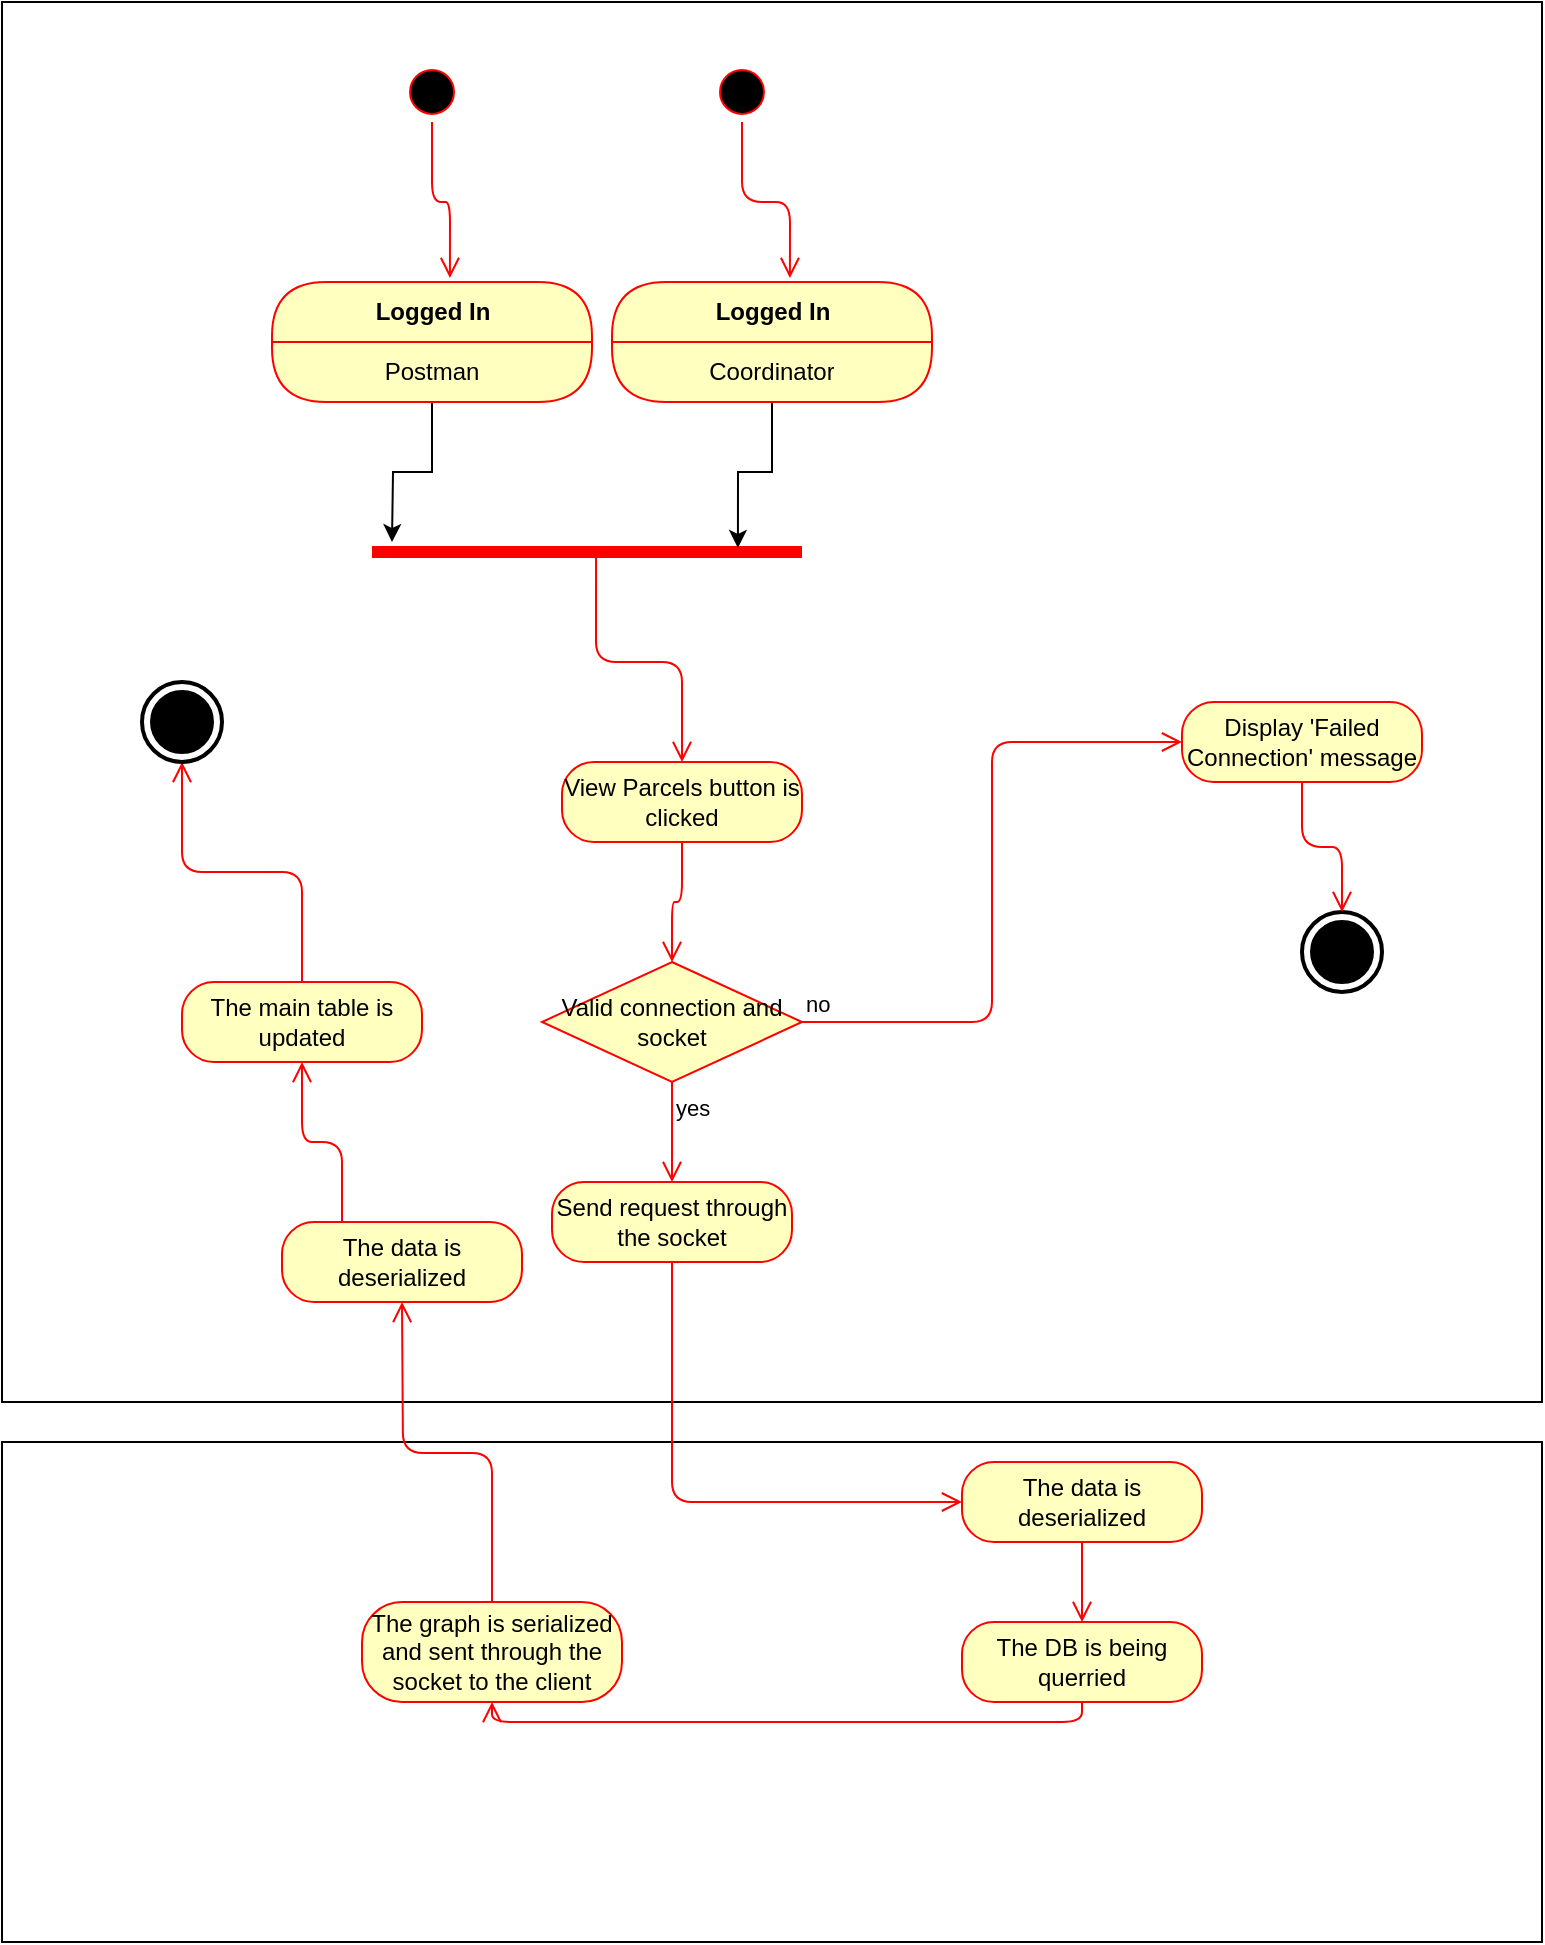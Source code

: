 <mxfile version="13.0.3" type="device"><diagram id="oaSLl4ahKk4NMMbvHI8N" name="Page-1"><mxGraphModel dx="700" dy="1913" grid="1" gridSize="10" guides="1" tooltips="1" connect="1" arrows="1" fold="1" page="1" pageScale="1" pageWidth="850" pageHeight="1100" math="0" shadow="0"><root><mxCell id="0"/><mxCell id="1" parent="0"/><mxCell id="UTqsEo7rtCPMswwXmf42-1" value="" style="html=1;dashed=0;whitespace=wrap;" vertex="1" parent="1"><mxGeometry x="90" y="-90" width="770" height="700" as="geometry"/></mxCell><mxCell id="UTqsEo7rtCPMswwXmf42-2" value="" style="ellipse;html=1;shape=startState;fillColor=#000000;strokeColor=#ff0000;" vertex="1" parent="1"><mxGeometry x="290" y="-60" width="30" height="30" as="geometry"/></mxCell><mxCell id="UTqsEo7rtCPMswwXmf42-3" value="" style="edgeStyle=orthogonalEdgeStyle;html=1;verticalAlign=bottom;endArrow=open;endSize=8;strokeColor=#ff0000;entryX=0.556;entryY=-0.033;entryDx=0;entryDy=0;entryPerimeter=0;" edge="1" parent="1" source="UTqsEo7rtCPMswwXmf42-2" target="UTqsEo7rtCPMswwXmf42-22"><mxGeometry relative="1" as="geometry"><mxPoint x="125" y="80" as="targetPoint"/></mxGeometry></mxCell><mxCell id="UTqsEo7rtCPMswwXmf42-4" value="View Parcels button is clicked" style="rounded=1;whiteSpace=wrap;html=1;arcSize=40;fontColor=#000000;fillColor=#ffffc0;strokeColor=#ff0000;" vertex="1" parent="1"><mxGeometry x="370" y="290" width="120" height="40" as="geometry"/></mxCell><mxCell id="UTqsEo7rtCPMswwXmf42-5" value="" style="edgeStyle=orthogonalEdgeStyle;html=1;verticalAlign=bottom;endArrow=open;endSize=8;strokeColor=#ff0000;" edge="1" parent="1" source="UTqsEo7rtCPMswwXmf42-4" target="UTqsEo7rtCPMswwXmf42-20"><mxGeometry relative="1" as="geometry"><mxPoint x="425" y="310" as="targetPoint"/></mxGeometry></mxCell><mxCell id="UTqsEo7rtCPMswwXmf42-6" value="" style="shape=line;html=1;strokeWidth=6;strokeColor=#ff0000;" vertex="1" parent="1"><mxGeometry x="275" y="180" width="215" height="10" as="geometry"/></mxCell><mxCell id="UTqsEo7rtCPMswwXmf42-7" style="edgeStyle=orthogonalEdgeStyle;rounded=0;orthogonalLoop=1;jettySize=auto;html=1;" edge="1" parent="1" source="UTqsEo7rtCPMswwXmf42-22"><mxGeometry relative="1" as="geometry"><mxPoint x="285" y="180" as="targetPoint"/></mxGeometry></mxCell><mxCell id="UTqsEo7rtCPMswwXmf42-8" value="" style="ellipse;html=1;shape=startState;fillColor=#000000;strokeColor=#ff0000;" vertex="1" parent="1"><mxGeometry x="445" y="-60" width="30" height="30" as="geometry"/></mxCell><mxCell id="UTqsEo7rtCPMswwXmf42-9" value="" style="edgeStyle=orthogonalEdgeStyle;html=1;verticalAlign=bottom;endArrow=open;endSize=8;strokeColor=#ff0000;entryX=0.556;entryY=-0.033;entryDx=0;entryDy=0;entryPerimeter=0;" edge="1" parent="1" source="UTqsEo7rtCPMswwXmf42-8" target="UTqsEo7rtCPMswwXmf42-24"><mxGeometry relative="1" as="geometry"><mxPoint x="135" y="90" as="targetPoint"/></mxGeometry></mxCell><mxCell id="UTqsEo7rtCPMswwXmf42-10" style="edgeStyle=orthogonalEdgeStyle;rounded=0;orthogonalLoop=1;jettySize=auto;html=1;entryX=0.851;entryY=0.3;entryDx=0;entryDy=0;entryPerimeter=0;" edge="1" parent="1" source="UTqsEo7rtCPMswwXmf42-24" target="UTqsEo7rtCPMswwXmf42-6"><mxGeometry relative="1" as="geometry"/></mxCell><mxCell id="UTqsEo7rtCPMswwXmf42-11" value="" style="html=1;dashed=0;whitespace=wrap;" vertex="1" parent="1"><mxGeometry x="90" y="630" width="770" height="250" as="geometry"/></mxCell><mxCell id="UTqsEo7rtCPMswwXmf42-12" value="The data is deserialized" style="rounded=1;whiteSpace=wrap;html=1;arcSize=40;fontColor=#000000;fillColor=#ffffc0;strokeColor=#ff0000;" vertex="1" parent="1"><mxGeometry x="570" y="640" width="120" height="40" as="geometry"/></mxCell><mxCell id="UTqsEo7rtCPMswwXmf42-13" value="The DB is being querried" style="rounded=1;whiteSpace=wrap;html=1;arcSize=40;fontColor=#000000;fillColor=#ffffc0;strokeColor=#ff0000;" vertex="1" parent="1"><mxGeometry x="570" y="720" width="120" height="40" as="geometry"/></mxCell><mxCell id="UTqsEo7rtCPMswwXmf42-14" value="The graph is serialized and sent through the socket to the client" style="rounded=1;whiteSpace=wrap;html=1;arcSize=40;fontColor=#000000;fillColor=#ffffc0;strokeColor=#ff0000;" vertex="1" parent="1"><mxGeometry x="270" y="710" width="130" height="50" as="geometry"/></mxCell><mxCell id="UTqsEo7rtCPMswwXmf42-15" value="" style="edgeStyle=orthogonalEdgeStyle;html=1;verticalAlign=bottom;endArrow=open;endSize=8;strokeColor=#ff0000;exitX=0.5;exitY=1;exitDx=0;exitDy=0;entryX=0.5;entryY=0;entryDx=0;entryDy=0;" edge="1" parent="1" source="UTqsEo7rtCPMswwXmf42-12" target="UTqsEo7rtCPMswwXmf42-13"><mxGeometry relative="1" as="geometry"><mxPoint x="540" y="730" as="targetPoint"/><mxPoint x="480" y="610" as="sourcePoint"/></mxGeometry></mxCell><mxCell id="UTqsEo7rtCPMswwXmf42-16" value="" style="edgeStyle=orthogonalEdgeStyle;html=1;verticalAlign=bottom;endArrow=open;endSize=8;strokeColor=#ff0000;exitX=0.5;exitY=0;exitDx=0;exitDy=0;" edge="1" parent="1" source="UTqsEo7rtCPMswwXmf42-14"><mxGeometry relative="1" as="geometry"><mxPoint x="290" y="560" as="targetPoint"/><mxPoint x="480" y="850" as="sourcePoint"/></mxGeometry></mxCell><mxCell id="UTqsEo7rtCPMswwXmf42-17" value="The data is deserialized" style="rounded=1;whiteSpace=wrap;html=1;arcSize=40;fontColor=#000000;fillColor=#ffffc0;strokeColor=#ff0000;" vertex="1" parent="1"><mxGeometry x="230" y="520" width="120" height="40" as="geometry"/></mxCell><mxCell id="UTqsEo7rtCPMswwXmf42-18" value="The main table is updated" style="rounded=1;whiteSpace=wrap;html=1;arcSize=40;fontColor=#000000;fillColor=#ffffc0;strokeColor=#ff0000;" vertex="1" parent="1"><mxGeometry x="180" y="400" width="120" height="40" as="geometry"/></mxCell><mxCell id="UTqsEo7rtCPMswwXmf42-19" value="" style="edgeStyle=orthogonalEdgeStyle;html=1;verticalAlign=bottom;endArrow=open;endSize=8;strokeColor=#ff0000;exitX=0.25;exitY=0;exitDx=0;exitDy=0;entryX=0.5;entryY=1;entryDx=0;entryDy=0;" edge="1" parent="1" source="UTqsEo7rtCPMswwXmf42-17" target="UTqsEo7rtCPMswwXmf42-18"><mxGeometry relative="1" as="geometry"><mxPoint x="300" y="570" as="targetPoint"/><mxPoint x="345" y="720" as="sourcePoint"/></mxGeometry></mxCell><mxCell id="UTqsEo7rtCPMswwXmf42-20" value="Valid connection and socket" style="rhombus;whiteSpace=wrap;html=1;fillColor=#ffffc0;strokeColor=#ff0000;" vertex="1" parent="1"><mxGeometry x="360" y="390" width="130" height="60" as="geometry"/></mxCell><mxCell id="UTqsEo7rtCPMswwXmf42-21" value="no" style="edgeStyle=orthogonalEdgeStyle;html=1;align=left;verticalAlign=bottom;endArrow=open;endSize=8;strokeColor=#ff0000;entryX=0;entryY=0.5;entryDx=0;entryDy=0;" edge="1" parent="1" source="UTqsEo7rtCPMswwXmf42-20" target="UTqsEo7rtCPMswwXmf42-31"><mxGeometry x="-1" relative="1" as="geometry"><mxPoint x="670" y="280" as="targetPoint"/></mxGeometry></mxCell><mxCell id="UTqsEo7rtCPMswwXmf42-22" value="Logged In" style="swimlane;html=1;fontStyle=1;align=center;verticalAlign=middle;childLayout=stackLayout;horizontal=1;startSize=30;horizontalStack=0;resizeParent=0;resizeLast=1;container=0;fontColor=#000000;collapsible=0;rounded=1;arcSize=30;strokeColor=#ff0000;fillColor=#ffffc0;swimlaneFillColor=#ffffc0;dropTarget=0;" vertex="1" parent="1"><mxGeometry x="225" y="50" width="160" height="60" as="geometry"/></mxCell><mxCell id="UTqsEo7rtCPMswwXmf42-23" value="Postman" style="text;html=1;strokeColor=none;fillColor=none;align=center;verticalAlign=middle;spacingLeft=4;spacingRight=4;whiteSpace=wrap;overflow=hidden;rotatable=0;fontColor=#000000;" vertex="1" parent="UTqsEo7rtCPMswwXmf42-22"><mxGeometry y="30" width="160" height="30" as="geometry"/></mxCell><mxCell id="UTqsEo7rtCPMswwXmf42-24" value="Logged In" style="swimlane;html=1;fontStyle=1;align=center;verticalAlign=middle;childLayout=stackLayout;horizontal=1;startSize=30;horizontalStack=0;resizeParent=0;resizeLast=1;container=0;fontColor=#000000;collapsible=0;rounded=1;arcSize=30;strokeColor=#ff0000;fillColor=#ffffc0;swimlaneFillColor=#ffffc0;dropTarget=0;" vertex="1" parent="1"><mxGeometry x="395" y="50" width="160" height="60" as="geometry"/></mxCell><mxCell id="UTqsEo7rtCPMswwXmf42-25" value="Coordinator" style="text;html=1;strokeColor=none;fillColor=none;align=center;verticalAlign=middle;spacingLeft=4;spacingRight=4;whiteSpace=wrap;overflow=hidden;rotatable=0;fontColor=#000000;" vertex="1" parent="UTqsEo7rtCPMswwXmf42-24"><mxGeometry y="30" width="160" height="30" as="geometry"/></mxCell><mxCell id="UTqsEo7rtCPMswwXmf42-26" value="" style="edgeStyle=orthogonalEdgeStyle;html=1;verticalAlign=bottom;endArrow=open;endSize=8;strokeColor=#ff0000;exitX=0.521;exitY=0.2;exitDx=0;exitDy=0;exitPerimeter=0;entryX=0.5;entryY=0;entryDx=0;entryDy=0;" edge="1" parent="1" source="UTqsEo7rtCPMswwXmf42-6" target="UTqsEo7rtCPMswwXmf42-4"><mxGeometry relative="1" as="geometry"><mxPoint x="475" y="230" as="targetPoint"/><mxPoint x="435" y="270" as="sourcePoint"/></mxGeometry></mxCell><mxCell id="UTqsEo7rtCPMswwXmf42-27" value="yes" style="edgeStyle=orthogonalEdgeStyle;html=1;align=left;verticalAlign=top;endArrow=open;endSize=8;strokeColor=#ff0000;exitX=0.5;exitY=1;exitDx=0;exitDy=0;entryX=0.5;entryY=0;entryDx=0;entryDy=0;" edge="1" parent="1" source="UTqsEo7rtCPMswwXmf42-20" target="UTqsEo7rtCPMswwXmf42-33"><mxGeometry x="-1" relative="1" as="geometry"><mxPoint x="425" y="470" as="targetPoint"/><mxPoint x="600" y="250" as="sourcePoint"/></mxGeometry></mxCell><mxCell id="UTqsEo7rtCPMswwXmf42-28" value="" style="edgeStyle=orthogonalEdgeStyle;html=1;align=left;verticalAlign=bottom;endArrow=open;endSize=8;strokeColor=#ff0000;entryX=0.5;entryY=1;entryDx=0;entryDy=0;entryPerimeter=0;exitX=0.5;exitY=0;exitDx=0;exitDy=0;" edge="1" parent="1" source="UTqsEo7rtCPMswwXmf42-18" target="UTqsEo7rtCPMswwXmf42-29"><mxGeometry x="-1" relative="1" as="geometry"><mxPoint x="680" y="290" as="targetPoint"/><mxPoint x="500" y="350" as="sourcePoint"/></mxGeometry></mxCell><mxCell id="UTqsEo7rtCPMswwXmf42-29" value="" style="html=1;shape=mxgraph.sysml.actFinal;strokeWidth=2;verticalLabelPosition=bottom;verticalAlignment=top;" vertex="1" parent="1"><mxGeometry x="160" y="250" width="40" height="40" as="geometry"/></mxCell><mxCell id="UTqsEo7rtCPMswwXmf42-30" value="" style="html=1;shape=mxgraph.sysml.actFinal;strokeWidth=2;verticalLabelPosition=bottom;verticalAlignment=top;" vertex="1" parent="1"><mxGeometry x="740" y="365" width="40" height="40" as="geometry"/></mxCell><mxCell id="UTqsEo7rtCPMswwXmf42-31" value="Display 'Failed Connection' message" style="rounded=1;whiteSpace=wrap;html=1;arcSize=40;fontColor=#000000;fillColor=#ffffc0;strokeColor=#ff0000;" vertex="1" parent="1"><mxGeometry x="680" y="260" width="120" height="40" as="geometry"/></mxCell><mxCell id="UTqsEo7rtCPMswwXmf42-32" value="" style="edgeStyle=orthogonalEdgeStyle;html=1;verticalAlign=bottom;endArrow=open;endSize=8;strokeColor=#ff0000;entryX=0.5;entryY=0;entryDx=0;entryDy=0;entryPerimeter=0;" edge="1" parent="1" source="UTqsEo7rtCPMswwXmf42-31" target="UTqsEo7rtCPMswwXmf42-30"><mxGeometry relative="1" as="geometry"><mxPoint x="810" y="375" as="targetPoint"/></mxGeometry></mxCell><mxCell id="UTqsEo7rtCPMswwXmf42-33" value="Send request through the socket" style="rounded=1;whiteSpace=wrap;html=1;arcSize=40;fontColor=#000000;fillColor=#ffffc0;strokeColor=#ff0000;" vertex="1" parent="1"><mxGeometry x="365" y="500" width="120" height="40" as="geometry"/></mxCell><mxCell id="UTqsEo7rtCPMswwXmf42-34" value="" style="edgeStyle=orthogonalEdgeStyle;html=1;verticalAlign=bottom;endArrow=open;endSize=8;strokeColor=#ff0000;exitX=0.5;exitY=1;exitDx=0;exitDy=0;entryX=0;entryY=0.5;entryDx=0;entryDy=0;" edge="1" parent="1" source="UTqsEo7rtCPMswwXmf42-33" target="UTqsEo7rtCPMswwXmf42-12"><mxGeometry relative="1" as="geometry"><mxPoint x="530" y="720" as="targetPoint"/><mxPoint x="540" y="770" as="sourcePoint"/></mxGeometry></mxCell><mxCell id="UTqsEo7rtCPMswwXmf42-35" value="" style="edgeStyle=orthogonalEdgeStyle;html=1;verticalAlign=bottom;endArrow=open;endSize=8;strokeColor=#ff0000;entryX=0.5;entryY=1;entryDx=0;entryDy=0;exitX=0.5;exitY=1;exitDx=0;exitDy=0;" edge="1" parent="1" source="UTqsEo7rtCPMswwXmf42-13" target="UTqsEo7rtCPMswwXmf42-14"><mxGeometry relative="1" as="geometry"><mxPoint x="630" y="890" as="targetPoint"/><mxPoint x="570" y="810" as="sourcePoint"/></mxGeometry></mxCell></root></mxGraphModel></diagram></mxfile>